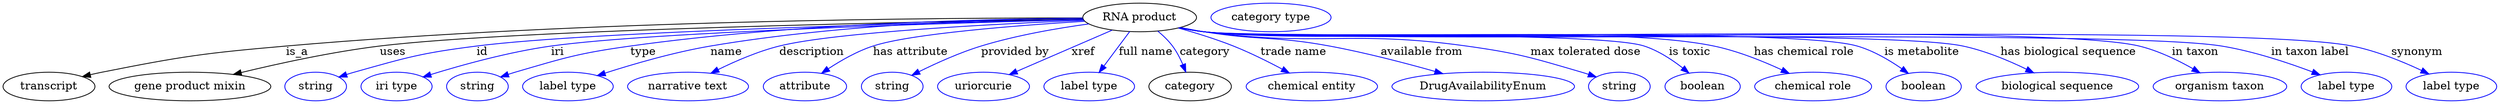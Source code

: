 digraph {
	graph [bb="0,0,3108.7,123"];
	node [label="\N"];
	"RNA product"	[height=0.5,
		label="RNA product",
		pos="1417.2,105",
		width=1.9679];
	transcript	[height=0.5,
		pos="57.195,18",
		width=1.5887];
	"RNA product" -> transcript	[label=is_a,
		lp="367.19,61.5",
		pos="e,98.933,30.487 1346.4,104.35 1175.3,104.6 726.25,101.8 353.19,69 250.32,59.955 224.46,56.243 123.19,36 118.51,35.064 113.66,34 \
108.82,32.872"];
	"gene product mixin"	[height=0.5,
		pos="233.19,18",
		width=2.7984];
	"RNA product" -> "gene product mixin"	[label=uses,
		lp="486.69,61.5",
		pos="e,287.35,33.186 1346.7,102.96 1157.2,99.905 639.71,89.858 470.19,69 410.97,61.712 344.58,47.14 297.17,35.599"];
	id	[color=blue,
		height=0.5,
		label=string,
		pos="390.19,18",
		width=1.0652];
	"RNA product" -> id	[color=blue,
		label=id,
		lp="598.19,61.5",
		pos="e,419.19,29.941 1346.8,102.56 1174.7,98.781 736.41,87.6 591.19,69 522.19,60.162 505.12,54.984 438.19,36 435.09,35.119 431.9,34.144 \
428.7,33.12",
		style=solid];
	iri	[color=blue,
		height=0.5,
		label="iri type",
		pos="491.19,18",
		width=1.2277];
	"RNA product" -> iri	[color=blue,
		label=iri,
		lp="692.19,61.5",
		pos="e,524.2,29.995 1346.9,102.31 1189.1,98.233 810.74,86.885 684.19,69 631.65,61.574 572.83,45.112 534.09,33.099",
		style=solid];
	type	[color=blue,
		height=0.5,
		label=string,
		pos="592.19,18",
		width=1.0652];
	"RNA product" -> type	[color=blue,
		label=type,
		lp="799.19,61.5",
		pos="e,620.84,29.989 1346.4,104.01 1228.9,103.15 986.22,97.655 783.19,69 718.18,59.824 702.18,54.534 639.19,36 636.29,35.146 633.31,34.209 \
630.32,33.227",
		style=solid];
	name	[color=blue,
		height=0.5,
		label="label type",
		pos="705.19,18",
		width=1.5707];
	"RNA product" -> name	[color=blue,
		label=name,
		lp="903.19,61.5",
		pos="e,741.84,31.72 1346.2,104.03 1243.4,103.02 1047.3,97.117 883.19,69 837.65,61.198 787.04,46.359 751.46,34.864",
		style=solid];
	description	[color=blue,
		height=0.5,
		label="narrative text",
		pos="855.19,18",
		width=2.0943];
	"RNA product" -> description	[color=blue,
		label=description,
		lp="1008.7,61.5",
		pos="e,883.49,34.756 1347.6,101.45 1239.9,97.009 1038,86.624 968.19,69 941.92,62.37 914.07,50.111 892.59,39.391",
		style=solid];
	"has attribute"	[color=blue,
		height=0.5,
		label=attribute,
		pos="1000.2,18",
		width=1.4443];
	"RNA product" -> "has attribute"	[color=blue,
		label="has attribute",
		lp="1131.2,61.5",
		pos="e,1020.7,34.672 1348.5,100.26 1265.7,95.145 1131.6,84.765 1084.2,69 1064.7,62.513 1044.8,50.96 1029.3,40.592",
		style=solid];
	"provided by"	[color=blue,
		height=0.5,
		label=string,
		pos="1108.2,18",
		width=1.0652];
	"RNA product" -> "provided by"	[color=blue,
		label="provided by",
		lp="1261.7,61.5",
		pos="e,1132.6,32.142 1353.8,96.876 1314.5,91.458 1263.2,82.577 1219.2,69 1192.3,60.7 1163.3,47.49 1141.7,36.732",
		style=solid];
	xref	[color=blue,
		height=0.5,
		label=uriorcurie,
		pos="1222.2,18",
		width=1.5887];
	"RNA product" -> xref	[color=blue,
		label=xref,
		lp="1346.7,61.5",
		pos="e,1254.2,32.932 1383.2,89.194 1350,74.716 1299.4,52.644 1263.8,37.124",
		style=solid];
	"full name"	[color=blue,
		height=0.5,
		label="label type",
		pos="1354.2,18",
		width=1.5707];
	"RNA product" -> "full name"	[color=blue,
		label="full name",
		lp="1424.7,61.5",
		pos="e,1366.5,35.672 1404.8,87.27 1400.5,81.485 1395.6,74.959 1391.2,69 1385.1,60.846 1378.6,51.939 1372.6,43.931",
		style=solid];
	category	[height=0.5,
		pos="1480.2,18",
		width=1.4263];
	"RNA product" -> category	[color=blue,
		label=category,
		lp="1498.7,61.5",
		pos="e,1474.8,36.224 1439.8,87.819 1446.3,82.373 1453.1,75.91 1458.2,69 1463.4,61.966 1467.7,53.494 1471.1,45.539",
		style=solid];
	"trade name"	[color=blue,
		height=0.5,
		label="chemical entity",
		pos="1631.2,18",
		width=2.2748];
	"RNA product" -> "trade name"	[color=blue,
		label="trade name",
		lp="1608.2,61.5",
		pos="e,1603.4,35.075 1465.4,91.746 1486.8,85.76 1512.1,77.92 1534.2,69 1554.7,60.734 1576.7,49.618 1594.5,39.966",
		style=solid];
	"available from"	[color=blue,
		height=0.5,
		label=DrugAvailabilityEnum,
		pos="1845.2,18",
		width=3.1594];
	"RNA product" -> "available from"	[color=blue,
		label="available from",
		lp="1768.7,61.5",
		pos="e,1794.7,34.219 1468.3,92.395 1477.9,90.432 1487.8,88.536 1497.2,87 1566.1,75.734 1584.6,81.826 1653.2,69 1697.8,60.662 1747.3,47.666 \
1784.9,37.013",
		style=solid];
	"max tolerated dose"	[color=blue,
		height=0.5,
		label=string,
		pos="2015.2,18",
		width=1.0652];
	"RNA product" -> "max tolerated dose"	[color=blue,
		label="max tolerated dose",
		lp="1973.2,61.5",
		pos="e,1986.5,29.989 1467.3,92.106 1477.2,90.122 1487.5,88.291 1497.2,87 1641.5,67.816 1680.1,89.33 1824.2,69 1889.2,59.829 1905.2,54.534 \
1968.2,36 1971.1,35.146 1974.1,34.209 1977.1,33.227",
		style=solid];
	"is toxic"	[color=blue,
		height=0.5,
		label=boolean,
		pos="2118.2,18",
		width=1.2999];
	"RNA product" -> "is toxic"	[color=blue,
		label="is toxic",
		lp="2102.2,61.5",
		pos="e,2101.4,34.891 1466.9,92.019 1476.9,90.016 1487.3,88.201 1497.2,87 1557.8,79.628 1988.3,88.192 2046.2,69 2063.5,63.269 2080.4,51.956 \
2093.4,41.54",
		style=solid];
	"has chemical role"	[color=blue,
		height=0.5,
		label="chemical role",
		pos="2256.2,18",
		width=2.022];
	"RNA product" -> "has chemical role"	[color=blue,
		label="has chemical role",
		lp="2244.7,61.5",
		pos="e,2226.3,34.561 1466.9,91.985 1476.9,89.984 1487.3,88.179 1497.2,87 1637.4,70.26 1994,97.849 2132.2,69 2161.8,62.823 2193.4,49.994 \
2217.2,38.877",
		style=solid];
	"is metabolite"	[color=blue,
		height=0.5,
		label=boolean,
		pos="2394.2,18",
		width=1.2999];
	"RNA product" -> "is metabolite"	[color=blue,
		label="is metabolite",
		lp="2392.2,61.5",
		pos="e,2375.1,34.487 1466.5,92.022 1476.6,89.99 1487.2,88.164 1497.2,87 1587.1,76.552 2224.3,94.188 2311.2,69 2331.2,63.205 2351.2,51.334 \
2366.6,40.612",
		style=solid];
	"has biological sequence"	[color=blue,
		height=0.5,
		label="biological sequence",
		pos="2560.2,18",
		width=2.8164];
	"RNA product" -> "has biological sequence"	[color=blue,
		label="has biological sequence",
		lp="2574.7,61.5",
		pos="e,2530.9,35.257 1466.5,91.997 1476.6,89.968 1487.2,88.149 1497.2,87 1601.6,75.02 2340.4,91.064 2443.2,69 2470.6,63.118 2499.6,50.785 \
2521.8,39.84",
		style=solid];
	"in taxon"	[color=blue,
		height=0.5,
		label="organism taxon",
		pos="2763.2,18",
		width=2.3109];
	"RNA product" -> "in taxon"	[color=blue,
		label="in taxon",
		lp="2733.2,61.5",
		pos="e,2738.5,35.283 1466.5,91.969 1476.6,89.942 1487.2,88.131 1497.2,87 1625.9,72.465 2537.3,99.742 2663.2,69 2686.7,63.261 2711,51.263 \
2729.8,40.458",
		style=solid];
	"in taxon label"	[color=blue,
		height=0.5,
		label="label type",
		pos="2921.2,18",
		width=1.5707];
	"RNA product" -> "in taxon label"	[color=blue,
		label="in taxon label",
		lp="2875.7,61.5",
		pos="e,2888.3,32.766 1466.5,91.959 1476.6,89.933 1487.2,88.125 1497.2,87 1637.3,71.27 2627.1,91.899 2766.2,69 2805.3,62.557 2848.1,48.156 \
2878.8,36.456",
		style=solid];
	synonym	[color=blue,
		height=0.5,
		label="label type",
		pos="3052.2,18",
		width=1.5707];
	"RNA product" -> synonym	[color=blue,
		label=synonym,
		lp="3009.2,61.5",
		pos="e,3024.1,33.856 1466.5,91.947 1476.6,89.921 1487.2,88.117 1497.2,87 1655.2,69.389 2772.3,100.27 2928.2,69 2958.5,62.915 2990.9,49.61 \
3015,38.254",
		style=solid];
	"named thing_category"	[color=blue,
		height=0.5,
		label="category type",
		pos="1581.2,105",
		width=2.0762];
}
